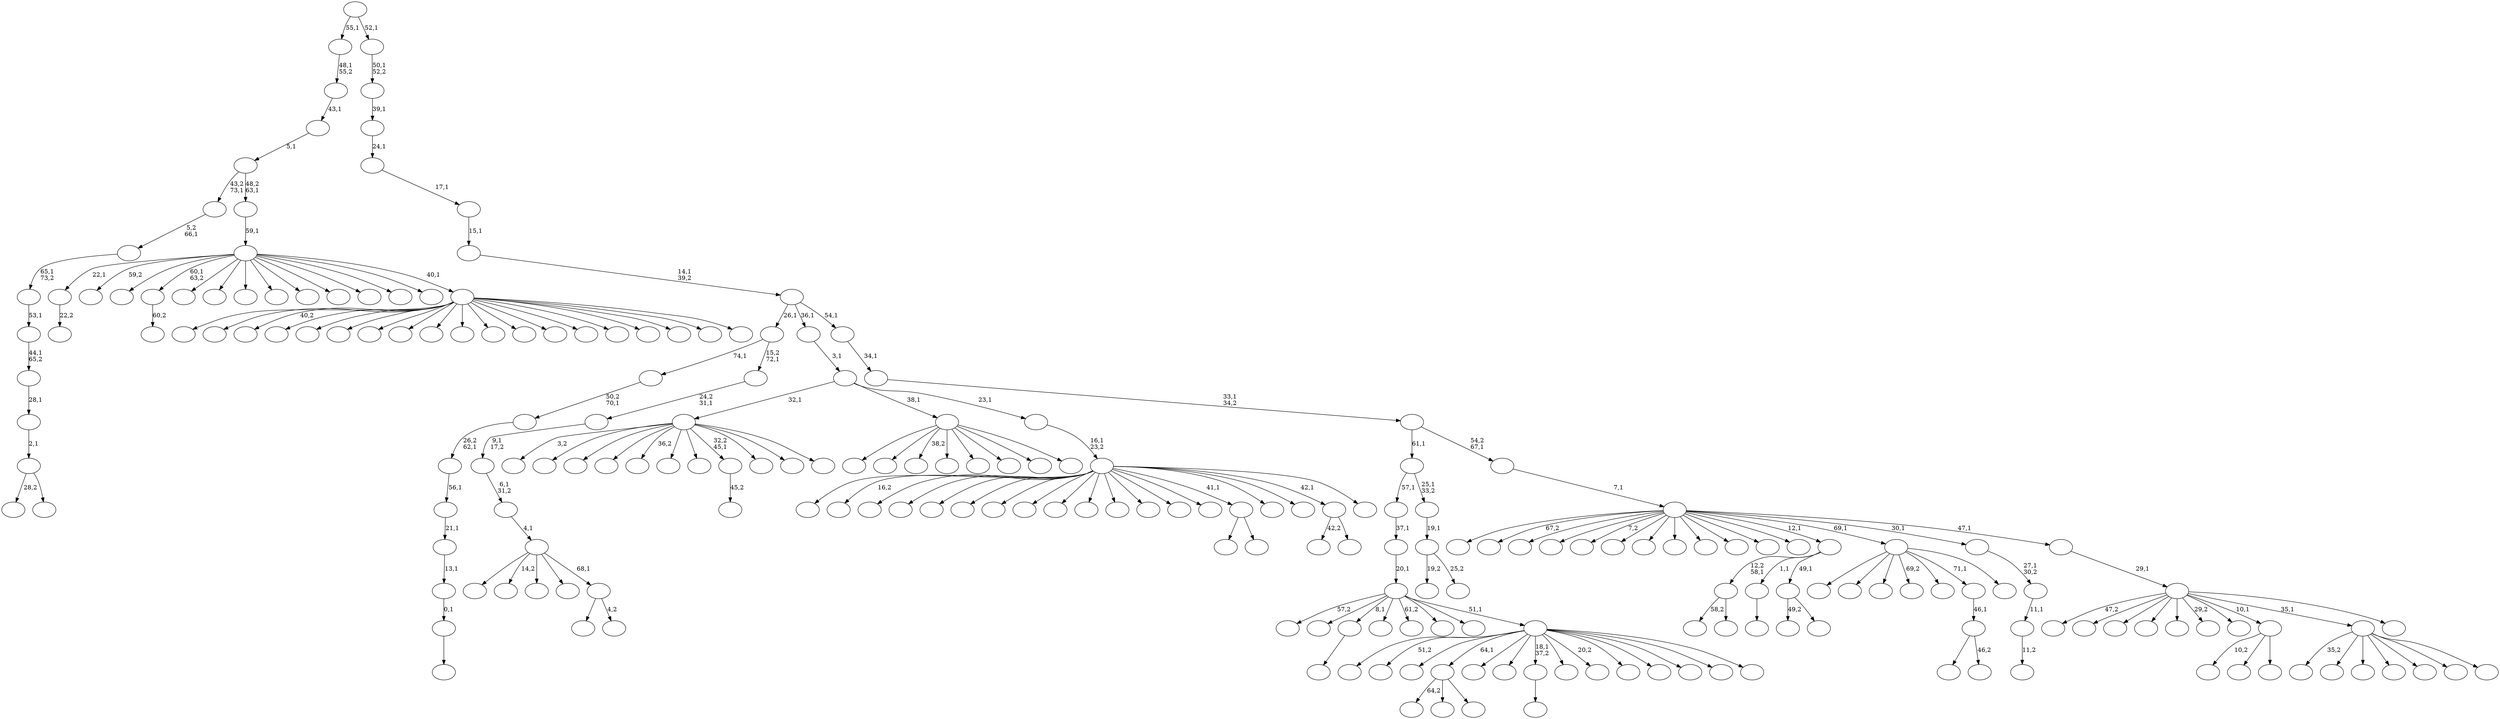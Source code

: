 digraph T {
	225 [label=""]
	224 [label=""]
	223 [label=""]
	222 [label=""]
	221 [label=""]
	220 [label=""]
	219 [label=""]
	218 [label=""]
	217 [label=""]
	216 [label=""]
	215 [label=""]
	214 [label=""]
	213 [label=""]
	212 [label=""]
	211 [label=""]
	210 [label=""]
	209 [label=""]
	208 [label=""]
	207 [label=""]
	206 [label=""]
	205 [label=""]
	204 [label=""]
	203 [label=""]
	202 [label=""]
	201 [label=""]
	200 [label=""]
	199 [label=""]
	198 [label=""]
	197 [label=""]
	196 [label=""]
	195 [label=""]
	194 [label=""]
	193 [label=""]
	192 [label=""]
	191 [label=""]
	190 [label=""]
	189 [label=""]
	188 [label=""]
	187 [label=""]
	186 [label=""]
	185 [label=""]
	184 [label=""]
	183 [label=""]
	182 [label=""]
	181 [label=""]
	180 [label=""]
	179 [label=""]
	178 [label=""]
	177 [label=""]
	176 [label=""]
	175 [label=""]
	174 [label=""]
	173 [label=""]
	172 [label=""]
	171 [label=""]
	170 [label=""]
	169 [label=""]
	168 [label=""]
	167 [label=""]
	166 [label=""]
	165 [label=""]
	164 [label=""]
	163 [label=""]
	162 [label=""]
	161 [label=""]
	160 [label=""]
	159 [label=""]
	158 [label=""]
	157 [label=""]
	156 [label=""]
	155 [label=""]
	154 [label=""]
	153 [label=""]
	152 [label=""]
	151 [label=""]
	150 [label=""]
	149 [label=""]
	148 [label=""]
	147 [label=""]
	146 [label=""]
	145 [label=""]
	144 [label=""]
	143 [label=""]
	142 [label=""]
	141 [label=""]
	140 [label=""]
	139 [label=""]
	138 [label=""]
	137 [label=""]
	136 [label=""]
	135 [label=""]
	134 [label=""]
	133 [label=""]
	132 [label=""]
	131 [label=""]
	130 [label=""]
	129 [label=""]
	128 [label=""]
	127 [label=""]
	126 [label=""]
	125 [label=""]
	124 [label=""]
	123 [label=""]
	122 [label=""]
	121 [label=""]
	120 [label=""]
	119 [label=""]
	118 [label=""]
	117 [label=""]
	116 [label=""]
	115 [label=""]
	114 [label=""]
	113 [label=""]
	112 [label=""]
	111 [label=""]
	110 [label=""]
	109 [label=""]
	108 [label=""]
	107 [label=""]
	106 [label=""]
	105 [label=""]
	104 [label=""]
	103 [label=""]
	102 [label=""]
	101 [label=""]
	100 [label=""]
	99 [label=""]
	98 [label=""]
	97 [label=""]
	96 [label=""]
	95 [label=""]
	94 [label=""]
	93 [label=""]
	92 [label=""]
	91 [label=""]
	90 [label=""]
	89 [label=""]
	88 [label=""]
	87 [label=""]
	86 [label=""]
	85 [label=""]
	84 [label=""]
	83 [label=""]
	82 [label=""]
	81 [label=""]
	80 [label=""]
	79 [label=""]
	78 [label=""]
	77 [label=""]
	76 [label=""]
	75 [label=""]
	74 [label=""]
	73 [label=""]
	72 [label=""]
	71 [label=""]
	70 [label=""]
	69 [label=""]
	68 [label=""]
	67 [label=""]
	66 [label=""]
	65 [label=""]
	64 [label=""]
	63 [label=""]
	62 [label=""]
	61 [label=""]
	60 [label=""]
	59 [label=""]
	58 [label=""]
	57 [label=""]
	56 [label=""]
	55 [label=""]
	54 [label=""]
	53 [label=""]
	52 [label=""]
	51 [label=""]
	50 [label=""]
	49 [label=""]
	48 [label=""]
	47 [label=""]
	46 [label=""]
	45 [label=""]
	44 [label=""]
	43 [label=""]
	42 [label=""]
	41 [label=""]
	40 [label=""]
	39 [label=""]
	38 [label=""]
	37 [label=""]
	36 [label=""]
	35 [label=""]
	34 [label=""]
	33 [label=""]
	32 [label=""]
	31 [label=""]
	30 [label=""]
	29 [label=""]
	28 [label=""]
	27 [label=""]
	26 [label=""]
	25 [label=""]
	24 [label=""]
	23 [label=""]
	22 [label=""]
	21 [label=""]
	20 [label=""]
	19 [label=""]
	18 [label=""]
	17 [label=""]
	16 [label=""]
	15 [label=""]
	14 [label=""]
	13 [label=""]
	12 [label=""]
	11 [label=""]
	10 [label=""]
	9 [label=""]
	8 [label=""]
	7 [label=""]
	6 [label=""]
	5 [label=""]
	4 [label=""]
	3 [label=""]
	2 [label=""]
	1 [label=""]
	0 [label=""]
	209 -> 210 [label="22,2"]
	181 -> 193 [label="64,2"]
	181 -> 183 [label=""]
	181 -> 182 [label=""]
	175 -> 176 [label="60,2"]
	171 -> 172 [label=""]
	170 -> 171 [label="0,1"]
	169 -> 170 [label="13,1"]
	168 -> 169 [label="21,1"]
	167 -> 168 [label="56,1"]
	166 -> 167 [label="26,2\n62,1"]
	165 -> 166 [label="50,2\n70,1"]
	160 -> 191 [label="58,2"]
	160 -> 161 [label=""]
	157 -> 158 [label="45,2"]
	154 -> 194 [label="28,2"]
	154 -> 155 [label=""]
	153 -> 154 [label="2,1"]
	152 -> 153 [label="28,1"]
	151 -> 152 [label="44,1\n65,2"]
	150 -> 151 [label="53,1"]
	149 -> 150 [label="65,1\n73,2"]
	148 -> 149 [label="5,2\n66,1"]
	146 -> 147 [label=""]
	135 -> 136 [label=""]
	118 -> 119 [label=""]
	99 -> 115 [label=""]
	99 -> 100 [label="4,2"]
	98 -> 203 [label=""]
	98 -> 195 [label="14,2"]
	98 -> 131 [label=""]
	98 -> 103 [label=""]
	98 -> 99 [label="68,1"]
	97 -> 98 [label="4,1"]
	96 -> 97 [label="6,1\n31,2"]
	95 -> 96 [label="9,1\n17,2"]
	94 -> 95 [label="24,2\n31,1"]
	93 -> 165 [label="74,1"]
	93 -> 94 [label="15,2\n72,1"]
	70 -> 207 [label="49,2"]
	70 -> 71 [label=""]
	69 -> 160 [label="12,2\n58,1"]
	69 -> 146 [label="1,1"]
	69 -> 70 [label="49,1"]
	65 -> 221 [label="10,2"]
	65 -> 173 [label=""]
	65 -> 66 [label=""]
	63 -> 107 [label=""]
	63 -> 64 [label=""]
	59 -> 218 [label=""]
	59 -> 60 [label="46,2"]
	58 -> 59 [label="46,1"]
	55 -> 225 [label=""]
	55 -> 205 [label=""]
	55 -> 138 [label=""]
	55 -> 110 [label="69,2"]
	55 -> 67 [label=""]
	55 -> 58 [label="71,1"]
	55 -> 56 [label=""]
	53 -> 54 [label="11,2"]
	52 -> 53 [label="11,1"]
	51 -> 52 [label="27,1\n30,2"]
	48 -> 219 [label="3,2"]
	48 -> 212 [label=""]
	48 -> 206 [label=""]
	48 -> 200 [label=""]
	48 -> 179 [label="36,2"]
	48 -> 174 [label=""]
	48 -> 164 [label=""]
	48 -> 157 [label="32,2\n45,1"]
	48 -> 143 [label=""]
	48 -> 140 [label=""]
	48 -> 49 [label=""]
	44 -> 223 [label=""]
	44 -> 204 [label="51,2"]
	44 -> 192 [label=""]
	44 -> 181 [label="64,1"]
	44 -> 159 [label=""]
	44 -> 137 [label=""]
	44 -> 135 [label="18,1\n37,2"]
	44 -> 114 [label=""]
	44 -> 82 [label="20,2"]
	44 -> 81 [label=""]
	44 -> 61 [label=""]
	44 -> 47 [label=""]
	44 -> 46 [label=""]
	44 -> 45 [label=""]
	43 -> 188 [label="57,2"]
	43 -> 186 [label=""]
	43 -> 118 [label="8,1"]
	43 -> 116 [label=""]
	43 -> 105 [label="61,2"]
	43 -> 74 [label=""]
	43 -> 68 [label=""]
	43 -> 44 [label="51,1"]
	42 -> 43 [label="20,1"]
	41 -> 42 [label="37,1"]
	39 -> 202 [label="19,2"]
	39 -> 40 [label="25,2"]
	38 -> 39 [label="19,1"]
	37 -> 41 [label="57,1"]
	37 -> 38 [label="25,1\n33,2"]
	35 -> 216 [label="35,2"]
	35 -> 214 [label=""]
	35 -> 213 [label=""]
	35 -> 177 [label=""]
	35 -> 129 [label=""]
	35 -> 102 [label=""]
	35 -> 36 [label=""]
	31 -> 224 [label=""]
	31 -> 222 [label=""]
	31 -> 215 [label="38,2"]
	31 -> 211 [label=""]
	31 -> 104 [label=""]
	31 -> 77 [label=""]
	31 -> 72 [label=""]
	31 -> 32 [label=""]
	29 -> 126 [label="42,2"]
	29 -> 30 [label=""]
	27 -> 220 [label=""]
	27 -> 201 [label=""]
	27 -> 187 [label="40,2"]
	27 -> 185 [label=""]
	27 -> 180 [label=""]
	27 -> 141 [label=""]
	27 -> 133 [label=""]
	27 -> 123 [label=""]
	27 -> 117 [label=""]
	27 -> 109 [label=""]
	27 -> 108 [label=""]
	27 -> 106 [label=""]
	27 -> 91 [label=""]
	27 -> 86 [label=""]
	27 -> 84 [label=""]
	27 -> 76 [label=""]
	27 -> 62 [label=""]
	27 -> 57 [label=""]
	27 -> 28 [label=""]
	26 -> 209 [label="22,1"]
	26 -> 190 [label="59,2"]
	26 -> 184 [label=""]
	26 -> 175 [label="60,1\n63,2"]
	26 -> 162 [label=""]
	26 -> 144 [label=""]
	26 -> 139 [label=""]
	26 -> 128 [label=""]
	26 -> 113 [label=""]
	26 -> 89 [label=""]
	26 -> 87 [label=""]
	26 -> 75 [label=""]
	26 -> 50 [label=""]
	26 -> 27 [label="40,1"]
	25 -> 26 [label="59,1"]
	24 -> 148 [label="43,2\n73,1"]
	24 -> 25 [label="48,2\n63,1"]
	23 -> 24 [label="5,1"]
	22 -> 23 [label="43,1"]
	21 -> 22 [label="48,1\n55,2"]
	19 -> 217 [label=""]
	19 -> 208 [label="16,2"]
	19 -> 197 [label=""]
	19 -> 189 [label=""]
	19 -> 178 [label=""]
	19 -> 163 [label=""]
	19 -> 145 [label=""]
	19 -> 142 [label=""]
	19 -> 134 [label=""]
	19 -> 124 [label=""]
	19 -> 92 [label=""]
	19 -> 83 [label=""]
	19 -> 78 [label=""]
	19 -> 73 [label=""]
	19 -> 63 [label="41,1"]
	19 -> 34 [label=""]
	19 -> 33 [label=""]
	19 -> 29 [label="42,1"]
	19 -> 20 [label=""]
	18 -> 19 [label="16,1\n23,2"]
	17 -> 48 [label="32,1"]
	17 -> 31 [label="38,1"]
	17 -> 18 [label="23,1"]
	16 -> 17 [label="3,1"]
	14 -> 156 [label="47,2"]
	14 -> 130 [label=""]
	14 -> 127 [label=""]
	14 -> 125 [label=""]
	14 -> 122 [label=""]
	14 -> 120 [label="29,2"]
	14 -> 79 [label=""]
	14 -> 65 [label="10,1"]
	14 -> 35 [label="35,1"]
	14 -> 15 [label=""]
	13 -> 14 [label="29,1"]
	12 -> 199 [label=""]
	12 -> 198 [label="67,2"]
	12 -> 196 [label=""]
	12 -> 132 [label=""]
	12 -> 121 [label="7,2"]
	12 -> 112 [label=""]
	12 -> 111 [label=""]
	12 -> 101 [label=""]
	12 -> 90 [label=""]
	12 -> 88 [label=""]
	12 -> 85 [label=""]
	12 -> 80 [label=""]
	12 -> 69 [label="12,1"]
	12 -> 55 [label="69,1"]
	12 -> 51 [label="30,1"]
	12 -> 13 [label="47,1"]
	11 -> 12 [label="7,1"]
	10 -> 37 [label="61,1"]
	10 -> 11 [label="54,2\n67,1"]
	9 -> 10 [label="33,1\n34,2"]
	8 -> 9 [label="34,1"]
	7 -> 93 [label="26,1"]
	7 -> 16 [label="36,1"]
	7 -> 8 [label="54,1"]
	6 -> 7 [label="14,1\n39,2"]
	5 -> 6 [label="15,1"]
	4 -> 5 [label="17,1"]
	3 -> 4 [label="24,1"]
	2 -> 3 [label="39,1"]
	1 -> 2 [label="50,1\n52,2"]
	0 -> 21 [label="55,1"]
	0 -> 1 [label="52,1"]
}

